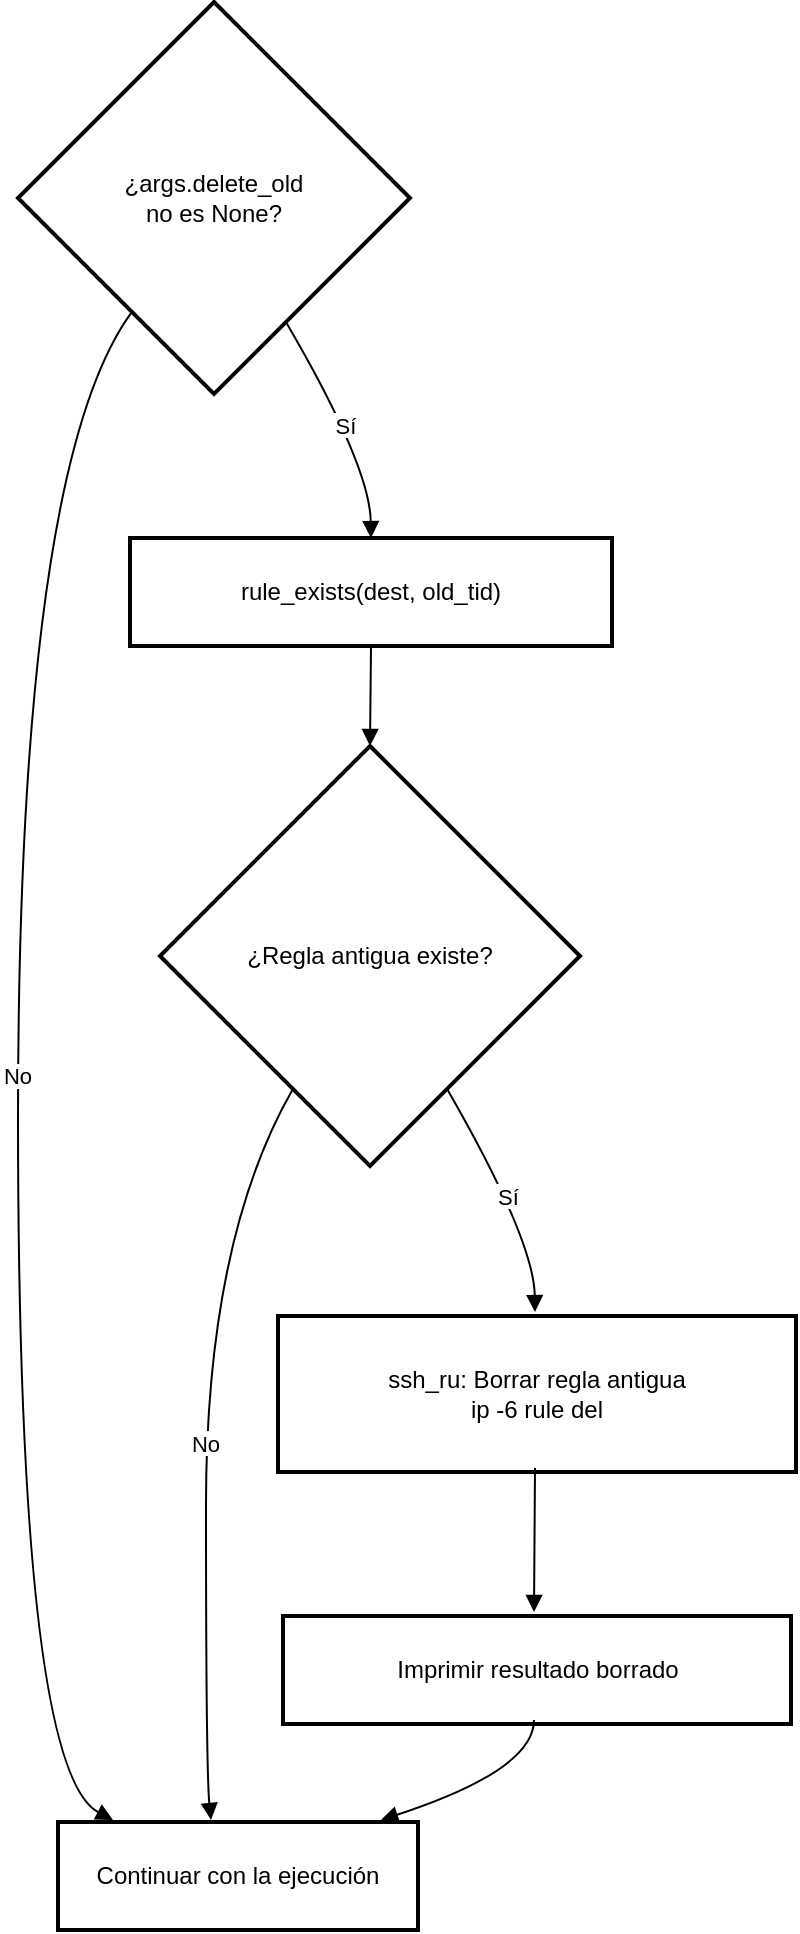 <mxfile version="27.0.9">
  <diagram name="Página-1" id="Gj__smyPi0tVV_t3-2Aj">
    <mxGraphModel grid="1" page="1" gridSize="10" guides="1" tooltips="1" connect="1" arrows="1" fold="1" pageScale="1" pageWidth="827" pageHeight="1169" math="0" shadow="0">
      <root>
        <mxCell id="0" />
        <mxCell id="1" parent="0" />
        <mxCell id="AzqPPutyyXwUO7EjEz7n-1" value="¿args.delete_old &#xa;    no es None?" style="rhombus;strokeWidth=2;whiteSpace=wrap;" vertex="1" parent="1">
          <mxGeometry x="240" y="100" width="196" height="196" as="geometry" />
        </mxCell>
        <mxCell id="AzqPPutyyXwUO7EjEz7n-2" value="rule_exists(dest, old_tid)" style="whiteSpace=wrap;strokeWidth=2;" vertex="1" parent="1">
          <mxGeometry x="296" y="368" width="241" height="54" as="geometry" />
        </mxCell>
        <mxCell id="AzqPPutyyXwUO7EjEz7n-3" value="¿Regla antigua existe?" style="rhombus;strokeWidth=2;whiteSpace=wrap;" vertex="1" parent="1">
          <mxGeometry x="311" y="472" width="210" height="210" as="geometry" />
        </mxCell>
        <mxCell id="AzqPPutyyXwUO7EjEz7n-4" value="ssh_ru: Borrar regla antigua&#xa;    ip -6 rule del" style="whiteSpace=wrap;strokeWidth=2;" vertex="1" parent="1">
          <mxGeometry x="370" y="757" width="259" height="78" as="geometry" />
        </mxCell>
        <mxCell id="AzqPPutyyXwUO7EjEz7n-5" value="Imprimir resultado borrado" style="whiteSpace=wrap;strokeWidth=2;" vertex="1" parent="1">
          <mxGeometry x="372.5" y="907" width="254" height="54" as="geometry" />
        </mxCell>
        <mxCell id="AzqPPutyyXwUO7EjEz7n-6" value="No" style="curved=1;startArrow=none;endArrow=block;exitX=0.14;exitY=1;entryX=0.2;entryY=0;rounded=0;" edge="1" parent="1" source="AzqPPutyyXwUO7EjEz7n-1">
          <mxGeometry relative="1" as="geometry">
            <Array as="points">
              <mxPoint x="240" y="332" />
              <mxPoint x="240" y="984" />
            </Array>
            <mxPoint x="287.5" y="1009" as="targetPoint" />
          </mxGeometry>
        </mxCell>
        <mxCell id="AzqPPutyyXwUO7EjEz7n-7" value="Sí" style="curved=1;startArrow=none;endArrow=block;exitX=0.79;exitY=1;entryX=0.5;entryY=0;rounded=0;" edge="1" parent="1" source="AzqPPutyyXwUO7EjEz7n-1" target="AzqPPutyyXwUO7EjEz7n-2">
          <mxGeometry relative="1" as="geometry">
            <Array as="points">
              <mxPoint x="416" y="332" />
            </Array>
          </mxGeometry>
        </mxCell>
        <mxCell id="AzqPPutyyXwUO7EjEz7n-8" value="" style="curved=1;startArrow=none;endArrow=block;exitX=0.5;exitY=1;entryX=0.5;entryY=0;rounded=0;" edge="1" parent="1" source="AzqPPutyyXwUO7EjEz7n-2" target="AzqPPutyyXwUO7EjEz7n-3">
          <mxGeometry relative="1" as="geometry">
            <Array as="points" />
          </mxGeometry>
        </mxCell>
        <mxCell id="AzqPPutyyXwUO7EjEz7n-9" value="No" style="curved=1;startArrow=none;endArrow=block;exitX=0.21;exitY=1;entryX=0.49;entryY=0;rounded=0;" edge="1" parent="1" source="AzqPPutyyXwUO7EjEz7n-3">
          <mxGeometry relative="1" as="geometry">
            <Array as="points">
              <mxPoint x="334" y="719" />
              <mxPoint x="334" y="984" />
            </Array>
            <mxPoint x="336.5" y="1009" as="targetPoint" />
          </mxGeometry>
        </mxCell>
        <mxCell id="AzqPPutyyXwUO7EjEz7n-10" value="Sí" style="curved=1;startArrow=none;endArrow=block;exitX=0.79;exitY=1;entryX=0.5;entryY=0;rounded=0;" edge="1" parent="1" source="AzqPPutyyXwUO7EjEz7n-3">
          <mxGeometry relative="1" as="geometry">
            <Array as="points">
              <mxPoint x="498" y="719" />
            </Array>
            <mxPoint x="498.5" y="755.0" as="targetPoint" />
          </mxGeometry>
        </mxCell>
        <mxCell id="AzqPPutyyXwUO7EjEz7n-11" value="" style="curved=1;startArrow=none;endArrow=block;exitX=0.5;exitY=1;entryX=0.5;entryY=0;rounded=0;" edge="1" parent="1">
          <mxGeometry relative="1" as="geometry">
            <Array as="points" />
            <mxPoint x="498.5" y="833.0" as="sourcePoint" />
            <mxPoint x="498" y="905.0" as="targetPoint" />
          </mxGeometry>
        </mxCell>
        <mxCell id="AzqPPutyyXwUO7EjEz7n-12" value="" style="curved=1;startArrow=none;endArrow=block;exitX=0.5;exitY=1;entryX=1;entryY=0;rounded=0;" edge="1" parent="1">
          <mxGeometry relative="1" as="geometry">
            <Array as="points">
              <mxPoint x="498" y="984" />
            </Array>
            <mxPoint x="498" y="959" as="sourcePoint" />
            <mxPoint x="421.5" y="1009" as="targetPoint" />
          </mxGeometry>
        </mxCell>
        <mxCell id="AzqPPutyyXwUO7EjEz7n-13" value="Continuar con la ejecución" style="whiteSpace=wrap;strokeWidth=2;" vertex="1" parent="1">
          <mxGeometry x="260" y="1010" width="180" height="54" as="geometry" />
        </mxCell>
      </root>
    </mxGraphModel>
  </diagram>
</mxfile>
